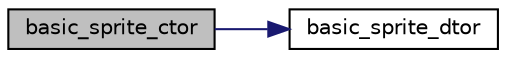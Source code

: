digraph "basic_sprite_ctor"
{
 // LATEX_PDF_SIZE
  edge [fontname="Helvetica",fontsize="10",labelfontname="Helvetica",labelfontsize="10"];
  node [fontname="Helvetica",fontsize="10",shape=record];
  rankdir="LR";
  Node1 [label="basic_sprite_ctor",height=0.2,width=0.4,color="black", fillcolor="grey75", style="filled", fontcolor="black",tooltip="BASIC SPRITE."];
  Node1 -> Node2 [color="midnightblue",fontsize="10",style="solid",fontname="Helvetica"];
  Node2 [label="basic_sprite_dtor",height=0.2,width=0.4,color="black", fillcolor="white", style="filled",URL="$group__sprite.html#gac271acdc4c1c774a4851b4a62560c723",tooltip="Basic sprite destructor that frees mapped memory."];
}
